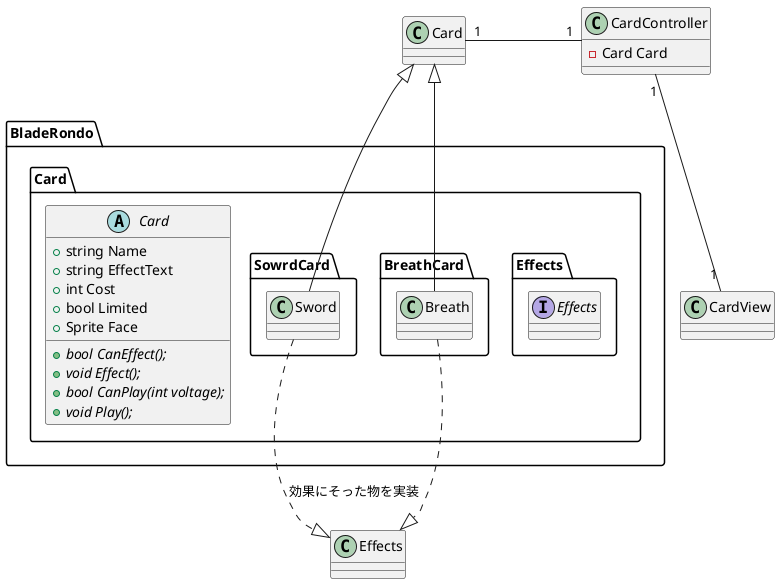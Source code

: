 @startuml
package BladeRondo
{
    package Card
    {
        abstract class Card 
        {
            +string Name
            +string EffectText
            +int Cost
            +bool Limited
            +Sprite Face

            {abstract}+bool CanEffect();
            {abstract}+void Effect();
            {abstract}+bool CanPlay(int voltage);
            {abstract}+void Play();
        }

        package Effects
        {
            interface Effects
        }

        package SowrdCard
        {
            class Sword
        }

        package BreathCard
        {
            class Breath
        }
    }
}

class CardController
{
    -Card Card
}
Card "1" - "1" CardController 

class CardView 
CardController "1" -- "1" CardView

Card <|-- Sword
Sword ..|> Effects : 効果にそった物を実装
Card <|-- Breath
Breath ..|> Effects
@enduml